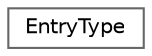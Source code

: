 digraph "Graphical Class Hierarchy"
{
 // INTERACTIVE_SVG=YES
 // LATEX_PDF_SIZE
  bgcolor="transparent";
  edge [fontname=Helvetica,fontsize=10,labelfontname=Helvetica,labelfontsize=10];
  node [fontname=Helvetica,fontsize=10,shape=box,height=0.2,width=0.4];
  rankdir="LR";
  Node0 [id="Node000000",label="EntryType",height=0.2,width=0.4,color="grey40", fillcolor="white", style="filled",URL="$d0/d32/class_entry_type.html",tooltip="Wrapper class for the Entry type."];
}
